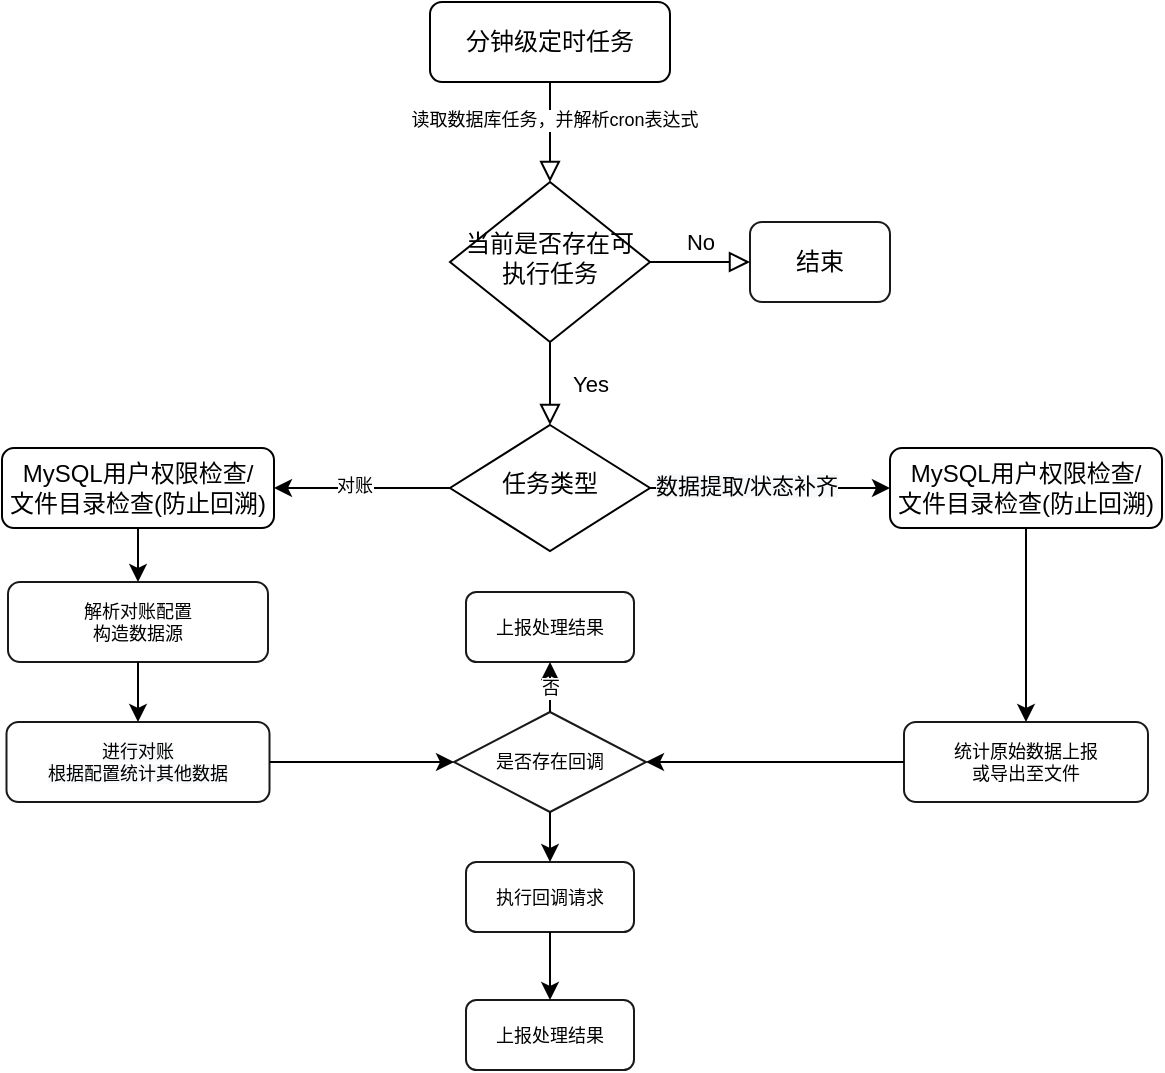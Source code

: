 <mxfile version="14.9.4" type="github">
  <diagram id="C5RBs43oDa-KdzZeNtuy" name="Page-1">
    <mxGraphModel dx="757" dy="514" grid="1" gridSize="10" guides="1" tooltips="1" connect="1" arrows="1" fold="1" page="1" pageScale="1" pageWidth="827" pageHeight="1169" math="0" shadow="0">
      <root>
        <mxCell id="WIyWlLk6GJQsqaUBKTNV-0" />
        <mxCell id="WIyWlLk6GJQsqaUBKTNV-1" parent="WIyWlLk6GJQsqaUBKTNV-0" />
        <mxCell id="WIyWlLk6GJQsqaUBKTNV-2" value="" style="rounded=0;html=1;jettySize=auto;orthogonalLoop=1;fontSize=11;endArrow=block;endFill=0;endSize=8;strokeWidth=1;shadow=0;labelBackgroundColor=none;edgeStyle=orthogonalEdgeStyle;" parent="WIyWlLk6GJQsqaUBKTNV-1" source="WIyWlLk6GJQsqaUBKTNV-3" target="WIyWlLk6GJQsqaUBKTNV-6" edge="1">
          <mxGeometry relative="1" as="geometry" />
        </mxCell>
        <mxCell id="fOGR6jNRcmCTg8lynunv-2" value="&lt;font style=&quot;font-size: 9px;&quot;&gt;读取数据库任务，并解析cron表达式&lt;/font&gt;" style="edgeLabel;html=1;align=center;verticalAlign=middle;resizable=0;points=[];fontSize=9;" vertex="1" connectable="0" parent="WIyWlLk6GJQsqaUBKTNV-2">
          <mxGeometry x="-0.264" y="2" relative="1" as="geometry">
            <mxPoint as="offset" />
          </mxGeometry>
        </mxCell>
        <mxCell id="WIyWlLk6GJQsqaUBKTNV-3" value="分钟级定时任务" style="rounded=1;whiteSpace=wrap;html=1;fontSize=12;glass=0;strokeWidth=1;shadow=0;" parent="WIyWlLk6GJQsqaUBKTNV-1" vertex="1">
          <mxGeometry x="264" y="80" width="120" height="40" as="geometry" />
        </mxCell>
        <mxCell id="WIyWlLk6GJQsqaUBKTNV-4" value="Yes" style="rounded=0;html=1;jettySize=auto;orthogonalLoop=1;fontSize=11;endArrow=block;endFill=0;endSize=8;strokeWidth=1;shadow=0;labelBackgroundColor=none;edgeStyle=orthogonalEdgeStyle;" parent="WIyWlLk6GJQsqaUBKTNV-1" source="WIyWlLk6GJQsqaUBKTNV-6" target="WIyWlLk6GJQsqaUBKTNV-10" edge="1">
          <mxGeometry y="20" relative="1" as="geometry">
            <mxPoint as="offset" />
          </mxGeometry>
        </mxCell>
        <mxCell id="WIyWlLk6GJQsqaUBKTNV-5" value="No" style="edgeStyle=orthogonalEdgeStyle;rounded=0;html=1;jettySize=auto;orthogonalLoop=1;fontSize=11;endArrow=block;endFill=0;endSize=8;strokeWidth=1;shadow=0;labelBackgroundColor=none;" parent="WIyWlLk6GJQsqaUBKTNV-1" source="WIyWlLk6GJQsqaUBKTNV-6" target="WIyWlLk6GJQsqaUBKTNV-7" edge="1">
          <mxGeometry y="10" relative="1" as="geometry">
            <mxPoint as="offset" />
          </mxGeometry>
        </mxCell>
        <mxCell id="WIyWlLk6GJQsqaUBKTNV-6" value="当前是否存在可执行任务" style="rhombus;whiteSpace=wrap;html=1;shadow=0;fontFamily=Helvetica;fontSize=12;align=center;strokeWidth=1;spacing=6;spacingTop=-4;" parent="WIyWlLk6GJQsqaUBKTNV-1" vertex="1">
          <mxGeometry x="274" y="170" width="100" height="80" as="geometry" />
        </mxCell>
        <mxCell id="WIyWlLk6GJQsqaUBKTNV-7" value="结束" style="rounded=1;whiteSpace=wrap;html=1;fontSize=12;glass=0;strokeWidth=1;shadow=0;opacity=90;" parent="WIyWlLk6GJQsqaUBKTNV-1" vertex="1">
          <mxGeometry x="424" y="190" width="70" height="40" as="geometry" />
        </mxCell>
        <mxCell id="fOGR6jNRcmCTg8lynunv-6" style="edgeStyle=orthogonalEdgeStyle;rounded=0;orthogonalLoop=1;jettySize=auto;html=1;entryX=1;entryY=0.5;entryDx=0;entryDy=0;fontSize=9;" edge="1" parent="WIyWlLk6GJQsqaUBKTNV-1" source="WIyWlLk6GJQsqaUBKTNV-10" target="fOGR6jNRcmCTg8lynunv-5">
          <mxGeometry relative="1" as="geometry" />
        </mxCell>
        <mxCell id="fOGR6jNRcmCTg8lynunv-7" value="对账" style="edgeLabel;html=1;align=center;verticalAlign=middle;resizable=0;points=[];fontSize=9;" vertex="1" connectable="0" parent="fOGR6jNRcmCTg8lynunv-6">
          <mxGeometry x="0.101" y="-1" relative="1" as="geometry">
            <mxPoint as="offset" />
          </mxGeometry>
        </mxCell>
        <mxCell id="fOGR6jNRcmCTg8lynunv-8" style="edgeStyle=orthogonalEdgeStyle;rounded=0;orthogonalLoop=1;jettySize=auto;html=1;entryX=0;entryY=0.5;entryDx=0;entryDy=0;fontSize=9;" edge="1" parent="WIyWlLk6GJQsqaUBKTNV-1" source="WIyWlLk6GJQsqaUBKTNV-10" target="WIyWlLk6GJQsqaUBKTNV-12">
          <mxGeometry relative="1" as="geometry" />
        </mxCell>
        <mxCell id="fOGR6jNRcmCTg8lynunv-9" value="&lt;span style=&quot;font-size: 11px ; background-color: rgb(248 , 249 , 250)&quot;&gt;数据提取/状态补齐&lt;/span&gt;" style="edgeLabel;html=1;align=center;verticalAlign=middle;resizable=0;points=[];fontSize=9;" vertex="1" connectable="0" parent="fOGR6jNRcmCTg8lynunv-8">
          <mxGeometry x="-0.196" y="1" relative="1" as="geometry">
            <mxPoint as="offset" />
          </mxGeometry>
        </mxCell>
        <mxCell id="WIyWlLk6GJQsqaUBKTNV-10" value="任务类型" style="rhombus;whiteSpace=wrap;html=1;shadow=0;fontFamily=Helvetica;fontSize=12;align=center;strokeWidth=1;spacing=6;spacingTop=-4;" parent="WIyWlLk6GJQsqaUBKTNV-1" vertex="1">
          <mxGeometry x="274" y="291.5" width="100" height="63" as="geometry" />
        </mxCell>
        <mxCell id="fOGR6jNRcmCTg8lynunv-18" style="edgeStyle=orthogonalEdgeStyle;rounded=0;orthogonalLoop=1;jettySize=auto;html=1;exitX=0.5;exitY=1;exitDx=0;exitDy=0;entryX=0.5;entryY=0;entryDx=0;entryDy=0;fontSize=9;" edge="1" parent="WIyWlLk6GJQsqaUBKTNV-1" source="WIyWlLk6GJQsqaUBKTNV-12" target="fOGR6jNRcmCTg8lynunv-16">
          <mxGeometry relative="1" as="geometry" />
        </mxCell>
        <mxCell id="WIyWlLk6GJQsqaUBKTNV-12" value="MySQL用户权限检查/&lt;br&gt;文件目录检查(防止回溯)" style="rounded=1;whiteSpace=wrap;html=1;fontSize=12;glass=0;strokeWidth=1;shadow=0;" parent="WIyWlLk6GJQsqaUBKTNV-1" vertex="1">
          <mxGeometry x="494" y="303" width="136" height="40" as="geometry" />
        </mxCell>
        <mxCell id="fOGR6jNRcmCTg8lynunv-13" style="edgeStyle=orthogonalEdgeStyle;rounded=0;orthogonalLoop=1;jettySize=auto;html=1;entryX=0.5;entryY=0;entryDx=0;entryDy=0;fontSize=9;" edge="1" parent="WIyWlLk6GJQsqaUBKTNV-1" source="fOGR6jNRcmCTg8lynunv-5" target="fOGR6jNRcmCTg8lynunv-11">
          <mxGeometry relative="1" as="geometry" />
        </mxCell>
        <mxCell id="fOGR6jNRcmCTg8lynunv-5" value="MySQL用户权限检查/&lt;br&gt;文件目录检查(防止回溯)" style="rounded=1;whiteSpace=wrap;html=1;fontSize=12;glass=0;strokeWidth=1;shadow=0;" vertex="1" parent="WIyWlLk6GJQsqaUBKTNV-1">
          <mxGeometry x="50" y="303" width="136" height="40" as="geometry" />
        </mxCell>
        <mxCell id="fOGR6jNRcmCTg8lynunv-15" style="edgeStyle=orthogonalEdgeStyle;rounded=0;orthogonalLoop=1;jettySize=auto;html=1;entryX=0.5;entryY=0;entryDx=0;entryDy=0;fontSize=9;" edge="1" parent="WIyWlLk6GJQsqaUBKTNV-1" source="fOGR6jNRcmCTg8lynunv-11" target="fOGR6jNRcmCTg8lynunv-14">
          <mxGeometry relative="1" as="geometry" />
        </mxCell>
        <mxCell id="fOGR6jNRcmCTg8lynunv-11" value="解析对账配置&lt;br&gt;构造数据源&lt;br&gt;" style="rounded=1;whiteSpace=wrap;html=1;fontSize=9;opacity=90;" vertex="1" parent="WIyWlLk6GJQsqaUBKTNV-1">
          <mxGeometry x="53" y="370" width="130" height="40" as="geometry" />
        </mxCell>
        <mxCell id="fOGR6jNRcmCTg8lynunv-23" style="edgeStyle=orthogonalEdgeStyle;rounded=0;orthogonalLoop=1;jettySize=auto;html=1;entryX=0;entryY=0.5;entryDx=0;entryDy=0;fontSize=9;" edge="1" parent="WIyWlLk6GJQsqaUBKTNV-1" source="fOGR6jNRcmCTg8lynunv-14" target="fOGR6jNRcmCTg8lynunv-20">
          <mxGeometry relative="1" as="geometry" />
        </mxCell>
        <mxCell id="fOGR6jNRcmCTg8lynunv-14" value="&lt;span style=&quot;color: rgb(0 , 0 , 0) ; font-family: &amp;#34;helvetica&amp;#34; ; font-size: 9px ; font-style: normal ; font-weight: 400 ; letter-spacing: normal ; text-align: center ; text-indent: 0px ; text-transform: none ; word-spacing: 0px ; background-color: rgb(248 , 249 , 250) ; display: inline ; float: none&quot;&gt;进行对账&lt;/span&gt;&lt;br style=&quot;color: rgb(0 , 0 , 0) ; font-family: &amp;#34;helvetica&amp;#34; ; font-size: 9px ; font-style: normal ; font-weight: 400 ; letter-spacing: normal ; text-align: center ; text-indent: 0px ; text-transform: none ; word-spacing: 0px ; background-color: rgb(248 , 249 , 250)&quot;&gt;&lt;span style=&quot;color: rgb(0 , 0 , 0) ; font-family: &amp;#34;helvetica&amp;#34; ; font-size: 9px ; font-style: normal ; font-weight: 400 ; letter-spacing: normal ; text-align: center ; text-indent: 0px ; text-transform: none ; word-spacing: 0px ; background-color: rgb(248 , 249 , 250) ; display: inline ; float: none&quot;&gt;根据配置统计其他数据&lt;/span&gt;" style="rounded=1;whiteSpace=wrap;html=1;fontSize=9;opacity=90;" vertex="1" parent="WIyWlLk6GJQsqaUBKTNV-1">
          <mxGeometry x="52.25" y="440" width="131.5" height="40" as="geometry" />
        </mxCell>
        <mxCell id="fOGR6jNRcmCTg8lynunv-22" style="edgeStyle=orthogonalEdgeStyle;rounded=0;orthogonalLoop=1;jettySize=auto;html=1;entryX=1;entryY=0.5;entryDx=0;entryDy=0;fontSize=9;" edge="1" parent="WIyWlLk6GJQsqaUBKTNV-1" source="fOGR6jNRcmCTg8lynunv-16" target="fOGR6jNRcmCTg8lynunv-20">
          <mxGeometry relative="1" as="geometry" />
        </mxCell>
        <mxCell id="fOGR6jNRcmCTg8lynunv-16" value="统计原始数据上报&lt;br&gt;或导出至文件" style="rounded=1;whiteSpace=wrap;html=1;fontSize=9;opacity=90;" vertex="1" parent="WIyWlLk6GJQsqaUBKTNV-1">
          <mxGeometry x="501" y="440" width="122" height="40" as="geometry" />
        </mxCell>
        <mxCell id="fOGR6jNRcmCTg8lynunv-19" style="edgeStyle=orthogonalEdgeStyle;rounded=0;orthogonalLoop=1;jettySize=auto;html=1;exitX=0.5;exitY=1;exitDx=0;exitDy=0;fontSize=9;" edge="1" parent="WIyWlLk6GJQsqaUBKTNV-1" source="WIyWlLk6GJQsqaUBKTNV-10" target="WIyWlLk6GJQsqaUBKTNV-10">
          <mxGeometry relative="1" as="geometry" />
        </mxCell>
        <mxCell id="fOGR6jNRcmCTg8lynunv-25" value="否" style="edgeStyle=orthogonalEdgeStyle;rounded=0;orthogonalLoop=1;jettySize=auto;html=1;fontSize=9;" edge="1" parent="WIyWlLk6GJQsqaUBKTNV-1" source="fOGR6jNRcmCTg8lynunv-20" target="fOGR6jNRcmCTg8lynunv-24">
          <mxGeometry relative="1" as="geometry" />
        </mxCell>
        <mxCell id="fOGR6jNRcmCTg8lynunv-30" style="edgeStyle=orthogonalEdgeStyle;rounded=0;orthogonalLoop=1;jettySize=auto;html=1;entryX=0.5;entryY=0;entryDx=0;entryDy=0;fontSize=9;" edge="1" parent="WIyWlLk6GJQsqaUBKTNV-1" source="fOGR6jNRcmCTg8lynunv-20" target="fOGR6jNRcmCTg8lynunv-29">
          <mxGeometry relative="1" as="geometry" />
        </mxCell>
        <mxCell id="fOGR6jNRcmCTg8lynunv-20" value="是否存在回调" style="rhombus;whiteSpace=wrap;html=1;fontSize=9;opacity=90;" vertex="1" parent="WIyWlLk6GJQsqaUBKTNV-1">
          <mxGeometry x="276" y="435" width="96" height="50" as="geometry" />
        </mxCell>
        <mxCell id="fOGR6jNRcmCTg8lynunv-24" value="上报处理结果" style="rounded=1;whiteSpace=wrap;html=1;fontSize=9;opacity=90;" vertex="1" parent="WIyWlLk6GJQsqaUBKTNV-1">
          <mxGeometry x="282" y="375" width="84" height="35" as="geometry" />
        </mxCell>
        <mxCell id="fOGR6jNRcmCTg8lynunv-28" value="上报处理结果" style="rounded=1;whiteSpace=wrap;html=1;fontSize=9;opacity=90;" vertex="1" parent="WIyWlLk6GJQsqaUBKTNV-1">
          <mxGeometry x="282" y="579" width="84" height="35" as="geometry" />
        </mxCell>
        <mxCell id="fOGR6jNRcmCTg8lynunv-31" style="edgeStyle=orthogonalEdgeStyle;rounded=0;orthogonalLoop=1;jettySize=auto;html=1;entryX=0.5;entryY=0;entryDx=0;entryDy=0;fontSize=9;" edge="1" parent="WIyWlLk6GJQsqaUBKTNV-1" source="fOGR6jNRcmCTg8lynunv-29" target="fOGR6jNRcmCTg8lynunv-28">
          <mxGeometry relative="1" as="geometry" />
        </mxCell>
        <mxCell id="fOGR6jNRcmCTg8lynunv-29" value="执行回调请求" style="rounded=1;whiteSpace=wrap;html=1;fontSize=9;opacity=90;" vertex="1" parent="WIyWlLk6GJQsqaUBKTNV-1">
          <mxGeometry x="282" y="510" width="84" height="35" as="geometry" />
        </mxCell>
      </root>
    </mxGraphModel>
  </diagram>
</mxfile>
